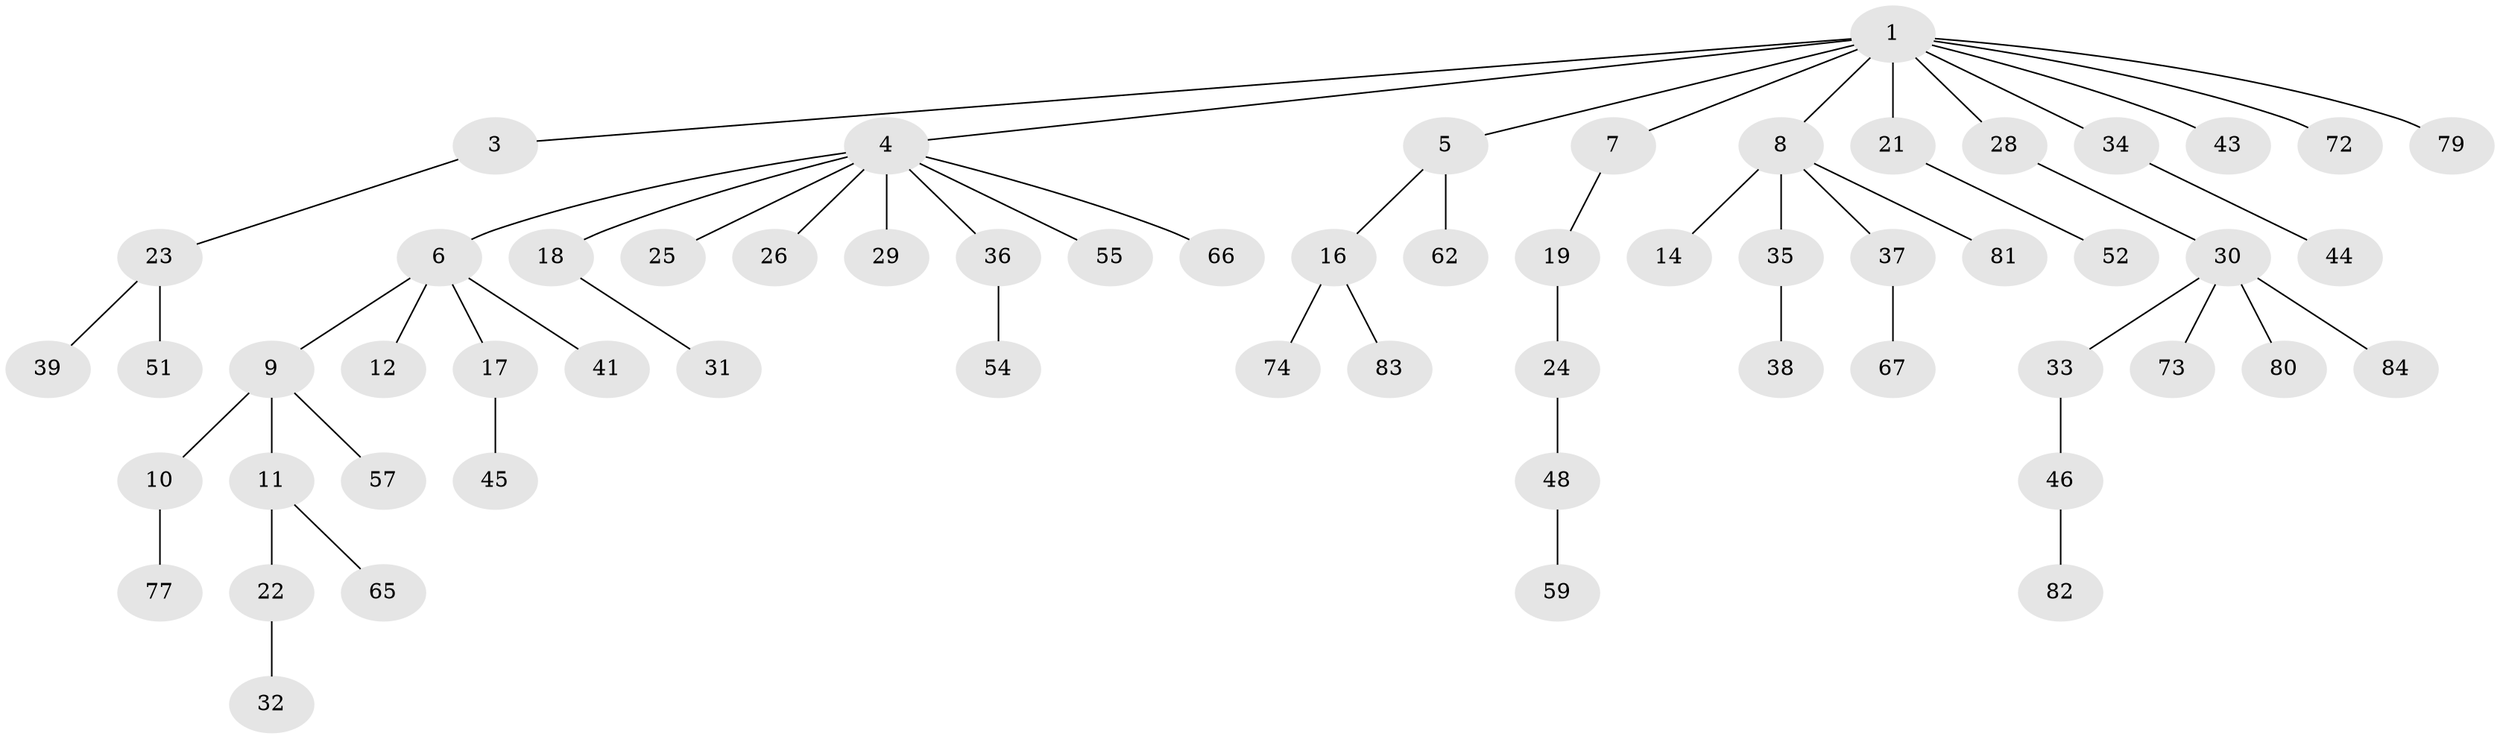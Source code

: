 // original degree distribution, {4: 0.046511627906976744, 9: 0.011627906976744186, 2: 0.22093023255813954, 6: 0.011627906976744186, 3: 0.16279069767441862, 5: 0.03488372093023256, 1: 0.5116279069767442}
// Generated by graph-tools (version 1.1) at 2025/19/03/04/25 18:19:20]
// undirected, 60 vertices, 59 edges
graph export_dot {
graph [start="1"]
  node [color=gray90,style=filled];
  1 [super="+2"];
  3;
  4 [super="+15"];
  5 [super="+13"];
  6;
  7;
  8;
  9 [super="+42"];
  10;
  11;
  12 [super="+47"];
  14;
  16;
  17 [super="+40"];
  18 [super="+49"];
  19 [super="+53"];
  21;
  22;
  23 [super="+70+27"];
  24;
  25;
  26;
  28;
  29;
  30;
  31 [super="+76"];
  32 [super="+58"];
  33;
  34 [super="+50"];
  35 [super="+68"];
  36;
  37;
  38;
  39;
  41;
  43 [super="+60"];
  44 [super="+56"];
  45;
  46;
  48 [super="+86"];
  51;
  52;
  54;
  55;
  57;
  59;
  62;
  65;
  66;
  67;
  72;
  73;
  74;
  77;
  79;
  80;
  81;
  82;
  83 [super="+85"];
  84;
  1 -- 4;
  1 -- 43;
  1 -- 72;
  1 -- 34;
  1 -- 3;
  1 -- 5;
  1 -- 7;
  1 -- 8;
  1 -- 79;
  1 -- 21;
  1 -- 28;
  3 -- 23;
  4 -- 6;
  4 -- 18;
  4 -- 29;
  4 -- 66;
  4 -- 36;
  4 -- 55;
  4 -- 25;
  4 -- 26;
  5 -- 16;
  5 -- 62;
  6 -- 9;
  6 -- 12;
  6 -- 17;
  6 -- 41;
  7 -- 19;
  8 -- 14;
  8 -- 35;
  8 -- 37;
  8 -- 81;
  9 -- 10;
  9 -- 11;
  9 -- 57;
  10 -- 77;
  11 -- 22;
  11 -- 65;
  16 -- 74;
  16 -- 83;
  17 -- 45;
  18 -- 31;
  19 -- 24;
  21 -- 52;
  22 -- 32;
  23 -- 39;
  23 -- 51;
  24 -- 48;
  28 -- 30;
  30 -- 33;
  30 -- 73;
  30 -- 80;
  30 -- 84;
  33 -- 46;
  34 -- 44;
  35 -- 38;
  36 -- 54;
  37 -- 67;
  46 -- 82;
  48 -- 59;
}

